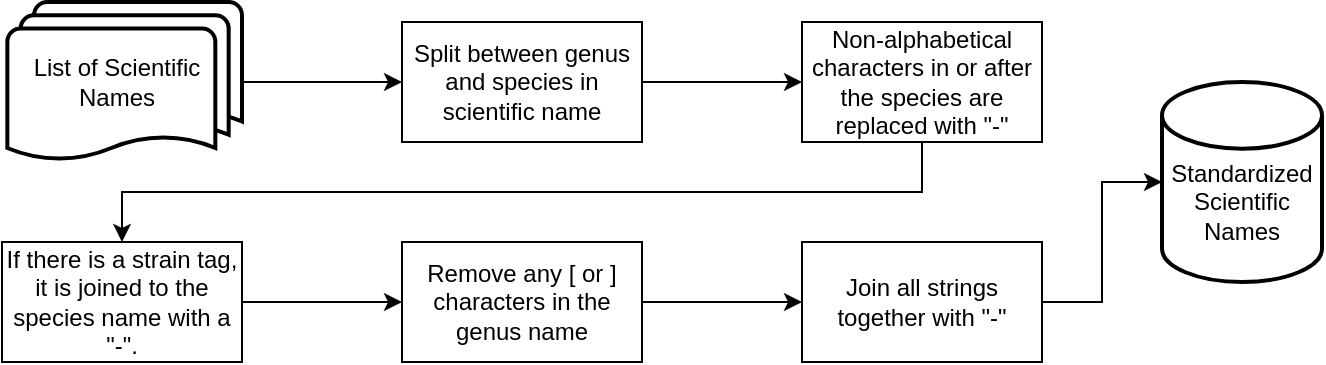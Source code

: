 <mxfile version="20.8.13" type="device"><diagram name="Page-1" id="ogs4sBrVxLIvczp7XrF4"><mxGraphModel dx="1045" dy="522" grid="1" gridSize="10" guides="1" tooltips="1" connect="1" arrows="1" fold="1" page="1" pageScale="1" pageWidth="850" pageHeight="1100" math="0" shadow="0"><root><mxCell id="0"/><mxCell id="1" parent="0"/><mxCell id="PdSraPBkOkfvAbl81jD5-6" style="edgeStyle=orthogonalEdgeStyle;rounded=0;orthogonalLoop=1;jettySize=auto;html=1;exitX=1;exitY=0.5;exitDx=0;exitDy=0;" edge="1" parent="1" source="PdSraPBkOkfvAbl81jD5-2" target="PdSraPBkOkfvAbl81jD5-5"><mxGeometry relative="1" as="geometry"/></mxCell><mxCell id="PdSraPBkOkfvAbl81jD5-2" value="Split between genus and species in scientific name" style="rounded=0;whiteSpace=wrap;html=1;" vertex="1" parent="1"><mxGeometry x="240" y="40" width="120" height="60" as="geometry"/></mxCell><mxCell id="PdSraPBkOkfvAbl81jD5-16" style="edgeStyle=orthogonalEdgeStyle;rounded=0;orthogonalLoop=1;jettySize=auto;html=1;exitX=0.5;exitY=1;exitDx=0;exitDy=0;entryX=0.5;entryY=0;entryDx=0;entryDy=0;" edge="1" parent="1" source="PdSraPBkOkfvAbl81jD5-5" target="PdSraPBkOkfvAbl81jD5-7"><mxGeometry relative="1" as="geometry"/></mxCell><mxCell id="PdSraPBkOkfvAbl81jD5-5" value="Non-alphabetical characters in or after the species are replaced with &quot;-&quot;" style="rounded=0;whiteSpace=wrap;html=1;" vertex="1" parent="1"><mxGeometry x="440" y="40" width="120" height="60" as="geometry"/></mxCell><mxCell id="PdSraPBkOkfvAbl81jD5-17" style="edgeStyle=orthogonalEdgeStyle;rounded=0;orthogonalLoop=1;jettySize=auto;html=1;exitX=1;exitY=0.5;exitDx=0;exitDy=0;" edge="1" parent="1" source="PdSraPBkOkfvAbl81jD5-7" target="PdSraPBkOkfvAbl81jD5-9"><mxGeometry relative="1" as="geometry"/></mxCell><mxCell id="PdSraPBkOkfvAbl81jD5-7" value="If there is a strain tag, it is joined to the species name with a &quot;-&quot;." style="rounded=0;whiteSpace=wrap;html=1;" vertex="1" parent="1"><mxGeometry x="40" y="150" width="120" height="60" as="geometry"/></mxCell><mxCell id="PdSraPBkOkfvAbl81jD5-18" value="" style="edgeStyle=orthogonalEdgeStyle;rounded=0;orthogonalLoop=1;jettySize=auto;html=1;" edge="1" parent="1" source="PdSraPBkOkfvAbl81jD5-9" target="PdSraPBkOkfvAbl81jD5-11"><mxGeometry relative="1" as="geometry"/></mxCell><mxCell id="PdSraPBkOkfvAbl81jD5-9" value="Remove any [ or ] characters in the genus name" style="rounded=0;whiteSpace=wrap;html=1;" vertex="1" parent="1"><mxGeometry x="240" y="150" width="120" height="60" as="geometry"/></mxCell><mxCell id="PdSraPBkOkfvAbl81jD5-21" style="edgeStyle=orthogonalEdgeStyle;rounded=0;orthogonalLoop=1;jettySize=auto;html=1;exitX=1;exitY=0.5;exitDx=0;exitDy=0;entryX=0;entryY=0.5;entryDx=0;entryDy=0;entryPerimeter=0;" edge="1" parent="1" source="PdSraPBkOkfvAbl81jD5-11" target="PdSraPBkOkfvAbl81jD5-20"><mxGeometry relative="1" as="geometry"/></mxCell><mxCell id="PdSraPBkOkfvAbl81jD5-11" value="Join all strings together with &quot;-&quot;" style="rounded=0;whiteSpace=wrap;html=1;" vertex="1" parent="1"><mxGeometry x="440" y="150" width="120" height="60" as="geometry"/></mxCell><mxCell id="PdSraPBkOkfvAbl81jD5-14" style="edgeStyle=orthogonalEdgeStyle;rounded=0;orthogonalLoop=1;jettySize=auto;html=1;exitX=1;exitY=0.5;exitDx=0;exitDy=0;exitPerimeter=0;entryX=0;entryY=0.5;entryDx=0;entryDy=0;" edge="1" parent="1" source="PdSraPBkOkfvAbl81jD5-13" target="PdSraPBkOkfvAbl81jD5-2"><mxGeometry relative="1" as="geometry"/></mxCell><mxCell id="PdSraPBkOkfvAbl81jD5-13" value="List of Scientific Names" style="strokeWidth=2;html=1;shape=mxgraph.flowchart.multi-document;whiteSpace=wrap;spacingRight=8;" vertex="1" parent="1"><mxGeometry x="42.67" y="30" width="117.33" height="80" as="geometry"/></mxCell><mxCell id="PdSraPBkOkfvAbl81jD5-20" value="Standardized&lt;br&gt;Scientific Names" style="strokeWidth=2;html=1;shape=mxgraph.flowchart.database;whiteSpace=wrap;spacingTop=20;" vertex="1" parent="1"><mxGeometry x="620" y="70" width="80" height="100" as="geometry"/></mxCell></root></mxGraphModel></diagram></mxfile>